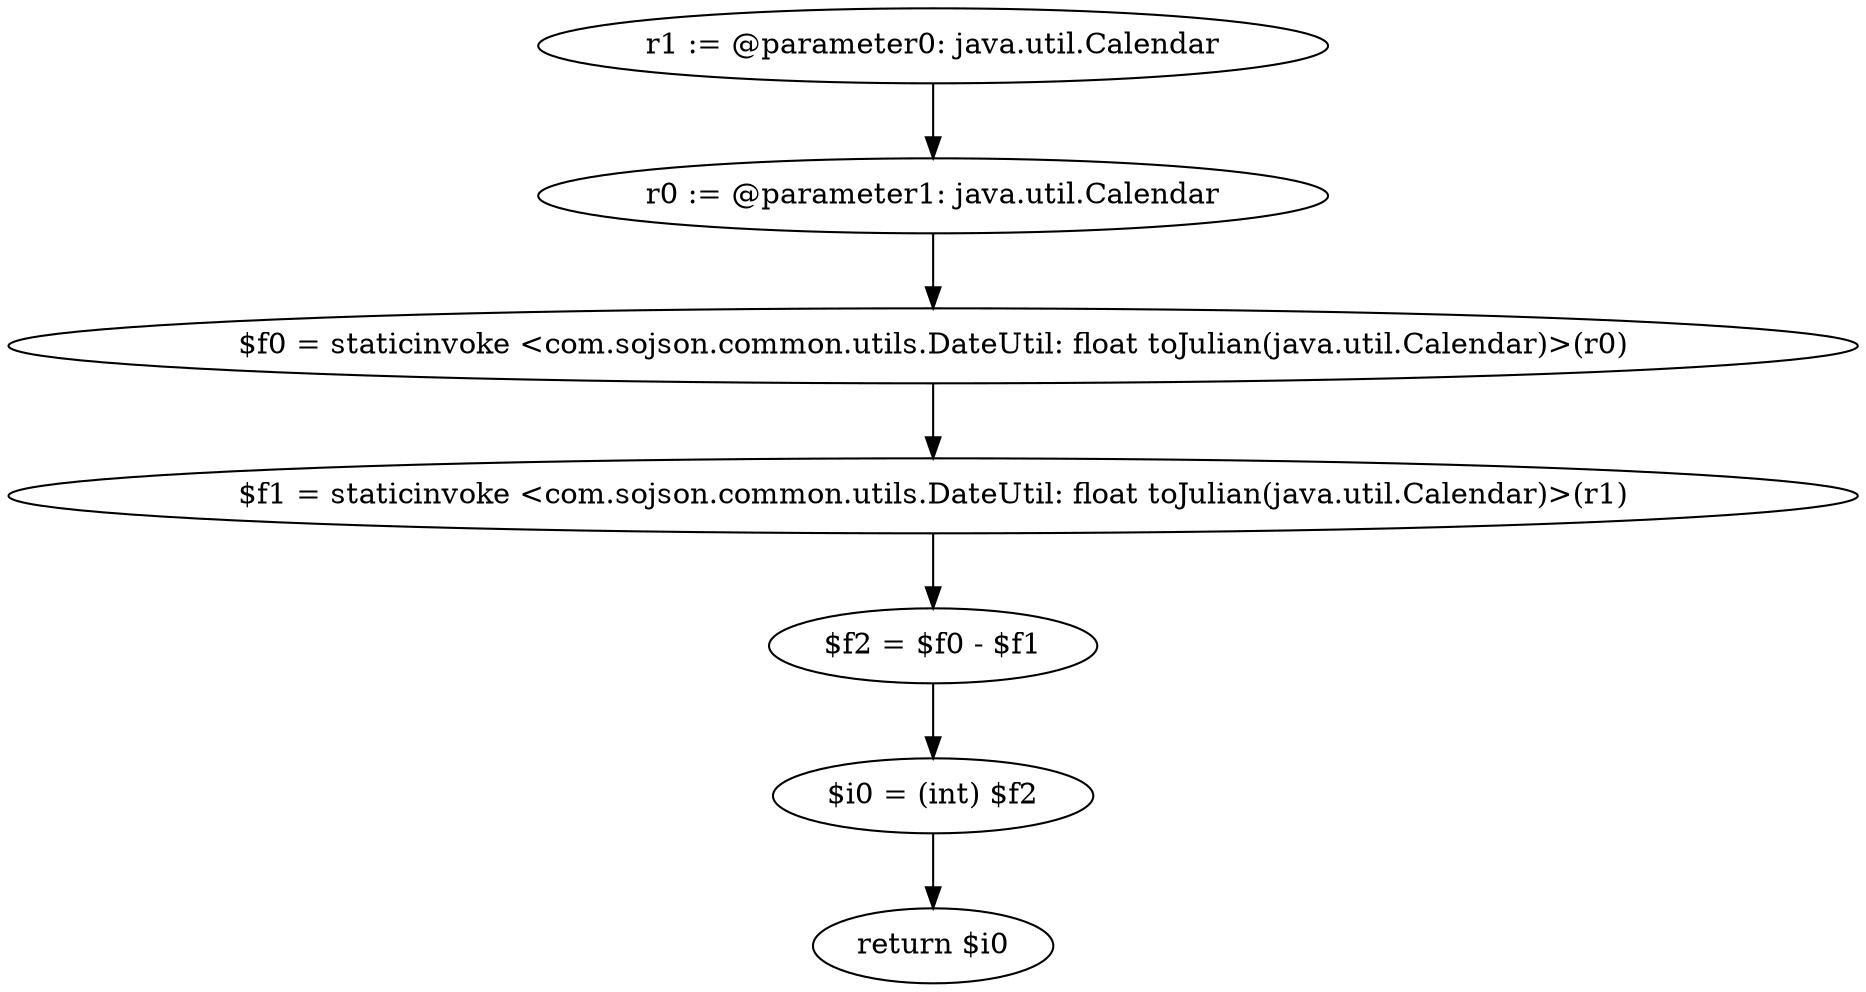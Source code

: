 digraph "unitGraph" {
    "r1 := @parameter0: java.util.Calendar"
    "r0 := @parameter1: java.util.Calendar"
    "$f0 = staticinvoke <com.sojson.common.utils.DateUtil: float toJulian(java.util.Calendar)>(r0)"
    "$f1 = staticinvoke <com.sojson.common.utils.DateUtil: float toJulian(java.util.Calendar)>(r1)"
    "$f2 = $f0 - $f1"
    "$i0 = (int) $f2"
    "return $i0"
    "r1 := @parameter0: java.util.Calendar"->"r0 := @parameter1: java.util.Calendar";
    "r0 := @parameter1: java.util.Calendar"->"$f0 = staticinvoke <com.sojson.common.utils.DateUtil: float toJulian(java.util.Calendar)>(r0)";
    "$f0 = staticinvoke <com.sojson.common.utils.DateUtil: float toJulian(java.util.Calendar)>(r0)"->"$f1 = staticinvoke <com.sojson.common.utils.DateUtil: float toJulian(java.util.Calendar)>(r1)";
    "$f1 = staticinvoke <com.sojson.common.utils.DateUtil: float toJulian(java.util.Calendar)>(r1)"->"$f2 = $f0 - $f1";
    "$f2 = $f0 - $f1"->"$i0 = (int) $f2";
    "$i0 = (int) $f2"->"return $i0";
}
